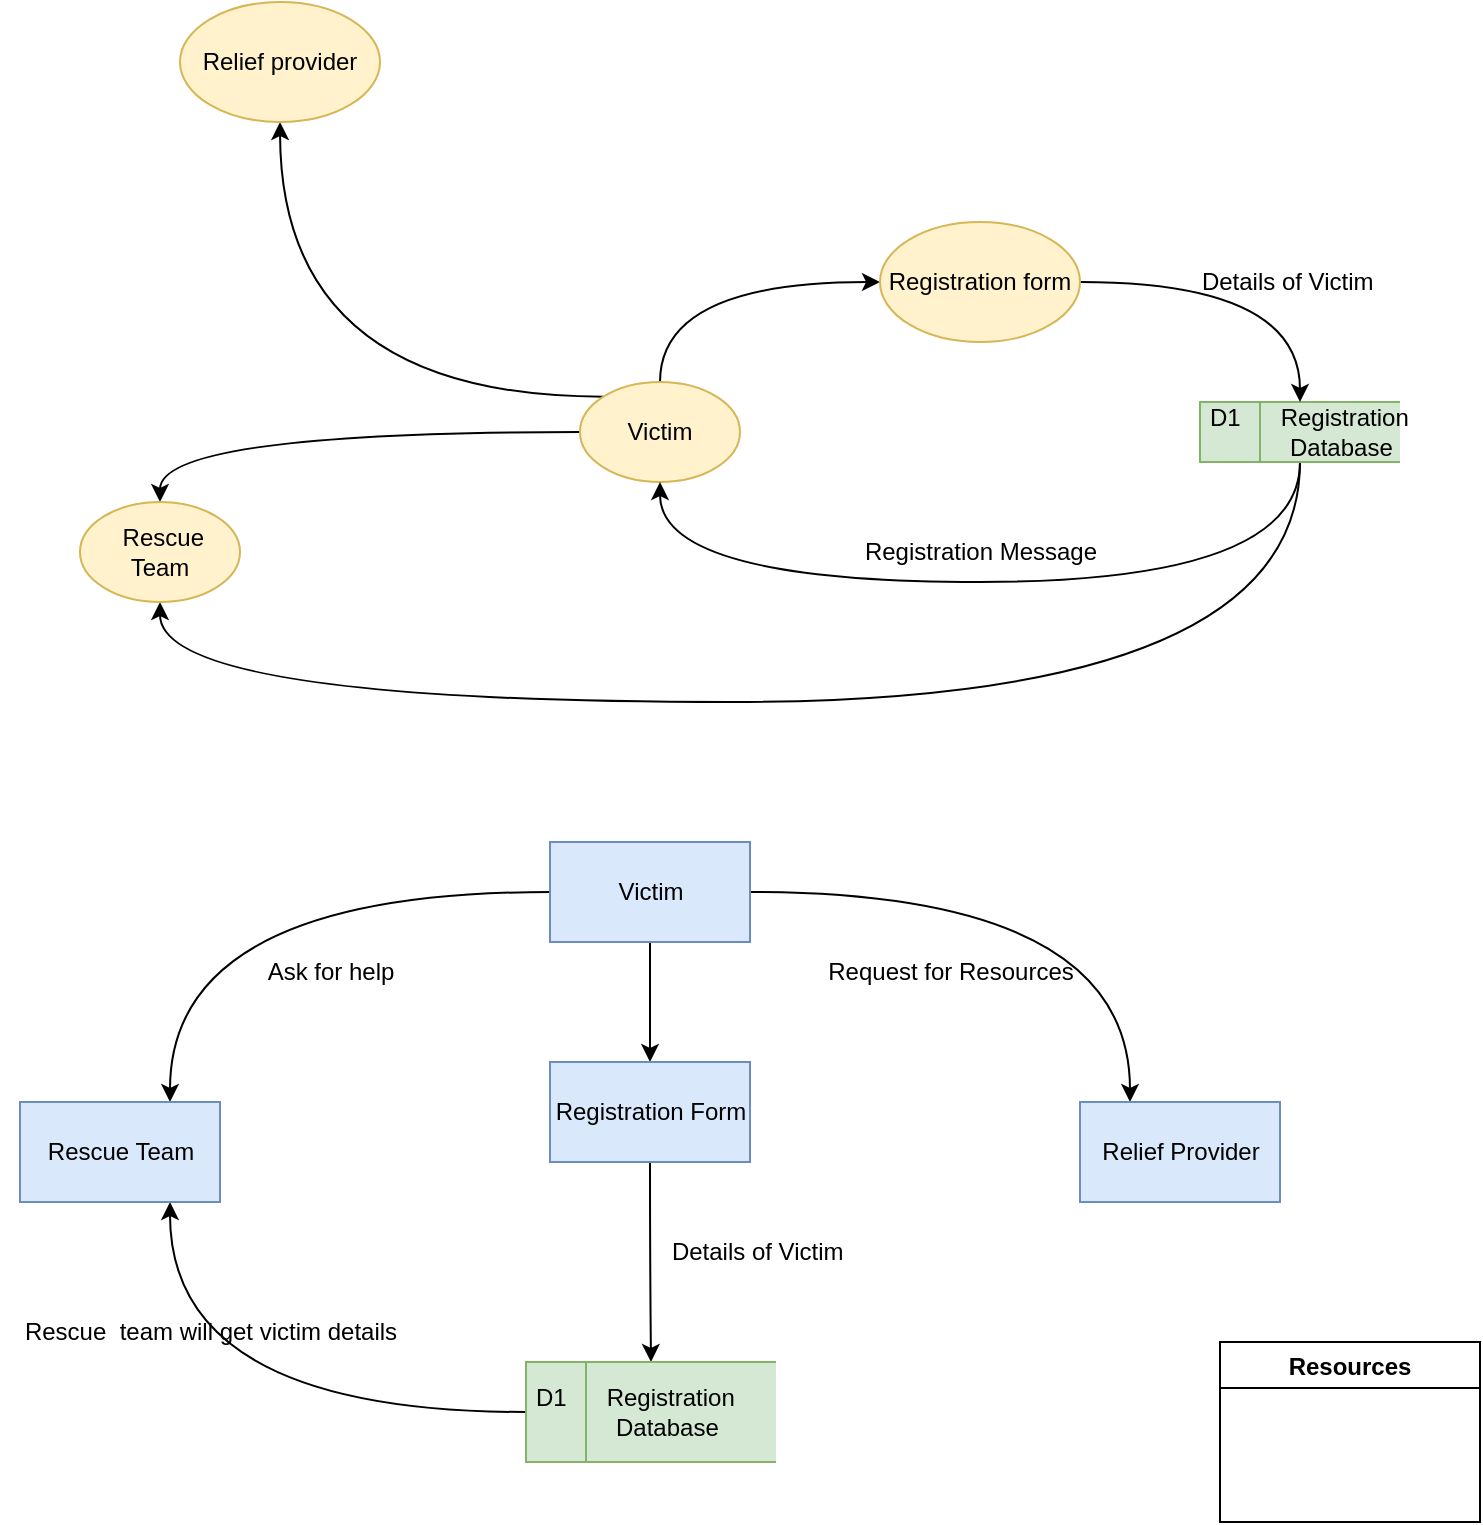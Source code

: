 <mxfile version="20.0.4" type="github">
  <diagram id="R2lEEEUBdFMjLlhIrx00" name="Page-1">
    <mxGraphModel dx="1038" dy="547" grid="1" gridSize="10" guides="1" tooltips="1" connect="1" arrows="1" fold="1" page="1" pageScale="1" pageWidth="850" pageHeight="1100" math="0" shadow="0" extFonts="Permanent Marker^https://fonts.googleapis.com/css?family=Permanent+Marker">
      <root>
        <mxCell id="0" />
        <mxCell id="1" parent="0" />
        <mxCell id="3bdH6hXz5BwusYVC5dem-20" style="edgeStyle=orthogonalEdgeStyle;curved=1;rounded=0;orthogonalLoop=1;jettySize=auto;html=1;exitX=0.5;exitY=0;exitDx=0;exitDy=0;entryX=0;entryY=0.5;entryDx=0;entryDy=0;" edge="1" parent="1" source="3bdH6hXz5BwusYVC5dem-1" target="3bdH6hXz5BwusYVC5dem-19">
          <mxGeometry relative="1" as="geometry" />
        </mxCell>
        <mxCell id="3bdH6hXz5BwusYVC5dem-35" style="edgeStyle=orthogonalEdgeStyle;curved=1;rounded=0;orthogonalLoop=1;jettySize=auto;html=1;entryX=0.5;entryY=0;entryDx=0;entryDy=0;" edge="1" parent="1" source="3bdH6hXz5BwusYVC5dem-1" target="3bdH6hXz5BwusYVC5dem-32">
          <mxGeometry relative="1" as="geometry" />
        </mxCell>
        <mxCell id="3bdH6hXz5BwusYVC5dem-42" style="edgeStyle=orthogonalEdgeStyle;curved=1;rounded=0;orthogonalLoop=1;jettySize=auto;html=1;exitX=0;exitY=0;exitDx=0;exitDy=0;entryX=1;entryY=0.5;entryDx=0;entryDy=0;" edge="1" parent="1" source="3bdH6hXz5BwusYVC5dem-1">
          <mxGeometry relative="1" as="geometry">
            <mxPoint x="240" y="190" as="targetPoint" />
          </mxGeometry>
        </mxCell>
        <mxCell id="3bdH6hXz5BwusYVC5dem-1" value="Victim" style="ellipse;whiteSpace=wrap;html=1;fillColor=#fff2cc;strokeColor=#d6b656;" vertex="1" parent="1">
          <mxGeometry x="390" y="320" width="80" height="50" as="geometry" />
        </mxCell>
        <mxCell id="3bdH6hXz5BwusYVC5dem-22" style="edgeStyle=orthogonalEdgeStyle;curved=1;rounded=0;orthogonalLoop=1;jettySize=auto;html=1;exitX=0.5;exitY=1;exitDx=0;exitDy=0;entryX=0.5;entryY=1;entryDx=0;entryDy=0;" edge="1" parent="1" source="3bdH6hXz5BwusYVC5dem-7" target="3bdH6hXz5BwusYVC5dem-1">
          <mxGeometry relative="1" as="geometry">
            <Array as="points">
              <mxPoint x="750" y="420" />
              <mxPoint x="430" y="420" />
            </Array>
          </mxGeometry>
        </mxCell>
        <mxCell id="3bdH6hXz5BwusYVC5dem-38" style="edgeStyle=orthogonalEdgeStyle;curved=1;rounded=0;orthogonalLoop=1;jettySize=auto;html=1;entryX=0.5;entryY=1;entryDx=0;entryDy=0;" edge="1" parent="1" target="3bdH6hXz5BwusYVC5dem-32">
          <mxGeometry relative="1" as="geometry">
            <mxPoint x="750" y="360" as="sourcePoint" />
            <Array as="points">
              <mxPoint x="750" y="480" />
              <mxPoint x="180" y="480" />
            </Array>
          </mxGeometry>
        </mxCell>
        <mxCell id="3bdH6hXz5BwusYVC5dem-7" value="D1&amp;nbsp; &amp;nbsp; &amp;nbsp; Registration&lt;br&gt;&amp;nbsp; &amp;nbsp; &amp;nbsp; &amp;nbsp; &amp;nbsp; &amp;nbsp; Database" style="html=1;dashed=0;whitespace=wrap;shape=mxgraph.dfd.dataStoreID;align=left;spacingLeft=3;points=[[0,0],[0.5,0],[1,0],[0,0.5],[1,0.5],[0,1],[0.5,1],[1,1]];fillColor=#d5e8d4;strokeColor=#82b366;" vertex="1" parent="1">
          <mxGeometry x="700" y="330" width="100" height="30" as="geometry" />
        </mxCell>
        <mxCell id="3bdH6hXz5BwusYVC5dem-21" style="edgeStyle=orthogonalEdgeStyle;curved=1;rounded=0;orthogonalLoop=1;jettySize=auto;html=1;exitX=1;exitY=0.5;exitDx=0;exitDy=0;entryX=0.5;entryY=0;entryDx=0;entryDy=0;" edge="1" parent="1" source="3bdH6hXz5BwusYVC5dem-19" target="3bdH6hXz5BwusYVC5dem-7">
          <mxGeometry relative="1" as="geometry" />
        </mxCell>
        <mxCell id="3bdH6hXz5BwusYVC5dem-19" value="Registration form" style="ellipse;whiteSpace=wrap;html=1;fillColor=#fff2cc;strokeColor=#d6b656;" vertex="1" parent="1">
          <mxGeometry x="540" y="240" width="100" height="60" as="geometry" />
        </mxCell>
        <mxCell id="3bdH6hXz5BwusYVC5dem-26" value="Details of Victim&amp;nbsp;" style="text;html=1;resizable=0;autosize=1;align=center;verticalAlign=middle;points=[];fillColor=none;strokeColor=none;rounded=0;" vertex="1" parent="1">
          <mxGeometry x="690" y="255" width="110" height="30" as="geometry" />
        </mxCell>
        <mxCell id="3bdH6hXz5BwusYVC5dem-27" value="Registration Message" style="text;html=1;resizable=0;autosize=1;align=center;verticalAlign=middle;points=[];fillColor=none;strokeColor=none;rounded=0;" vertex="1" parent="1">
          <mxGeometry x="520" y="390" width="140" height="30" as="geometry" />
        </mxCell>
        <mxCell id="3bdH6hXz5BwusYVC5dem-32" value="&amp;nbsp; Rescue&amp;nbsp; &lt;br&gt;Team" style="ellipse;whiteSpace=wrap;html=1;fillColor=#fff2cc;strokeColor=#d6b656;" vertex="1" parent="1">
          <mxGeometry x="140" y="380" width="80" height="50" as="geometry" />
        </mxCell>
        <mxCell id="3bdH6hXz5BwusYVC5dem-34" value="Ask for help" style="text;html=1;resizable=0;autosize=1;align=center;verticalAlign=middle;points=[];fillColor=none;strokeColor=none;rounded=0;" vertex="1" parent="1">
          <mxGeometry x="220" y="600" width="90" height="30" as="geometry" />
        </mxCell>
        <mxCell id="3bdH6hXz5BwusYVC5dem-40" value="Rescue&amp;nbsp; team will get victim details" style="text;html=1;resizable=0;autosize=1;align=center;verticalAlign=middle;points=[];fillColor=none;strokeColor=none;rounded=0;" vertex="1" parent="1">
          <mxGeometry x="100" y="780" width="210" height="30" as="geometry" />
        </mxCell>
        <mxCell id="3bdH6hXz5BwusYVC5dem-43" value="Request for Resources" style="text;html=1;resizable=0;autosize=1;align=center;verticalAlign=middle;points=[];fillColor=none;strokeColor=none;rounded=0;" vertex="1" parent="1">
          <mxGeometry x="500" y="600" width="150" height="30" as="geometry" />
        </mxCell>
        <mxCell id="3bdH6hXz5BwusYVC5dem-44" value="Relief provider" style="ellipse;whiteSpace=wrap;html=1;fillColor=#fff2cc;strokeColor=#d6b656;" vertex="1" parent="1">
          <mxGeometry x="190" y="130" width="100" height="60" as="geometry" />
        </mxCell>
        <mxCell id="3bdH6hXz5BwusYVC5dem-49" style="edgeStyle=orthogonalEdgeStyle;curved=1;rounded=0;orthogonalLoop=1;jettySize=auto;html=1;exitX=0.5;exitY=1;exitDx=0;exitDy=0;entryX=0.5;entryY=0;entryDx=0;entryDy=0;" edge="1" parent="1" source="3bdH6hXz5BwusYVC5dem-46" target="3bdH6hXz5BwusYVC5dem-47">
          <mxGeometry relative="1" as="geometry" />
        </mxCell>
        <mxCell id="3bdH6hXz5BwusYVC5dem-55" style="edgeStyle=orthogonalEdgeStyle;curved=1;rounded=0;orthogonalLoop=1;jettySize=auto;html=1;exitX=0;exitY=0.5;exitDx=0;exitDy=0;entryX=0.75;entryY=0;entryDx=0;entryDy=0;" edge="1" parent="1" source="3bdH6hXz5BwusYVC5dem-46" target="3bdH6hXz5BwusYVC5dem-54">
          <mxGeometry relative="1" as="geometry" />
        </mxCell>
        <mxCell id="3bdH6hXz5BwusYVC5dem-59" style="edgeStyle=orthogonalEdgeStyle;curved=1;rounded=0;orthogonalLoop=1;jettySize=auto;html=1;exitX=1;exitY=0.5;exitDx=0;exitDy=0;entryX=0.25;entryY=0;entryDx=0;entryDy=0;" edge="1" parent="1" source="3bdH6hXz5BwusYVC5dem-46" target="3bdH6hXz5BwusYVC5dem-58">
          <mxGeometry relative="1" as="geometry" />
        </mxCell>
        <mxCell id="3bdH6hXz5BwusYVC5dem-46" value="Victim" style="html=1;dashed=0;whitespace=wrap;fillColor=#dae8fc;strokeColor=#6c8ebf;" vertex="1" parent="1">
          <mxGeometry x="375" y="550" width="100" height="50" as="geometry" />
        </mxCell>
        <mxCell id="3bdH6hXz5BwusYVC5dem-50" style="edgeStyle=orthogonalEdgeStyle;curved=1;rounded=0;orthogonalLoop=1;jettySize=auto;html=1;exitX=0.5;exitY=1;exitDx=0;exitDy=0;entryX=0.5;entryY=0;entryDx=0;entryDy=0;" edge="1" parent="1" source="3bdH6hXz5BwusYVC5dem-47" target="3bdH6hXz5BwusYVC5dem-48">
          <mxGeometry relative="1" as="geometry" />
        </mxCell>
        <mxCell id="3bdH6hXz5BwusYVC5dem-47" value="Registration Form" style="html=1;dashed=0;whitespace=wrap;fillColor=#dae8fc;strokeColor=#6c8ebf;" vertex="1" parent="1">
          <mxGeometry x="375" y="660" width="100" height="50" as="geometry" />
        </mxCell>
        <mxCell id="3bdH6hXz5BwusYVC5dem-56" style="edgeStyle=orthogonalEdgeStyle;curved=1;rounded=0;orthogonalLoop=1;jettySize=auto;html=1;exitX=0;exitY=0.5;exitDx=0;exitDy=0;entryX=0.75;entryY=1;entryDx=0;entryDy=0;" edge="1" parent="1" source="3bdH6hXz5BwusYVC5dem-48" target="3bdH6hXz5BwusYVC5dem-54">
          <mxGeometry relative="1" as="geometry" />
        </mxCell>
        <mxCell id="3bdH6hXz5BwusYVC5dem-48" value="D1&amp;nbsp; &amp;nbsp; &amp;nbsp; Registration&lt;br&gt;&amp;nbsp; &amp;nbsp; &amp;nbsp; &amp;nbsp; &amp;nbsp; &amp;nbsp; Database" style="html=1;dashed=0;whitespace=wrap;shape=mxgraph.dfd.dataStoreID;align=left;spacingLeft=3;points=[[0,0],[0.5,0],[1,0],[0,0.5],[1,0.5],[0,1],[0.5,1],[1,1]];fillColor=#d5e8d4;strokeColor=#82b366;" vertex="1" parent="1">
          <mxGeometry x="363" y="810" width="125" height="50" as="geometry" />
        </mxCell>
        <mxCell id="3bdH6hXz5BwusYVC5dem-51" value="Details of Victim&amp;nbsp;" style="text;html=1;resizable=0;autosize=1;align=center;verticalAlign=middle;points=[];fillColor=none;strokeColor=none;rounded=0;" vertex="1" parent="1">
          <mxGeometry x="425" y="740" width="110" height="30" as="geometry" />
        </mxCell>
        <mxCell id="3bdH6hXz5BwusYVC5dem-54" value="Rescue Team" style="html=1;dashed=0;whitespace=wrap;fillColor=#dae8fc;strokeColor=#6c8ebf;" vertex="1" parent="1">
          <mxGeometry x="110" y="680" width="100" height="50" as="geometry" />
        </mxCell>
        <mxCell id="3bdH6hXz5BwusYVC5dem-58" value="Relief Provider" style="html=1;dashed=0;whitespace=wrap;fillColor=#dae8fc;strokeColor=#6c8ebf;" vertex="1" parent="1">
          <mxGeometry x="640" y="680" width="100" height="50" as="geometry" />
        </mxCell>
        <mxCell id="3bdH6hXz5BwusYVC5dem-60" value="Resources" style="swimlane;" vertex="1" parent="1">
          <mxGeometry x="710" y="800" width="130" height="90" as="geometry">
            <mxRectangle x="610" y="770" width="140" height="30" as="alternateBounds" />
          </mxGeometry>
        </mxCell>
      </root>
    </mxGraphModel>
  </diagram>
</mxfile>
